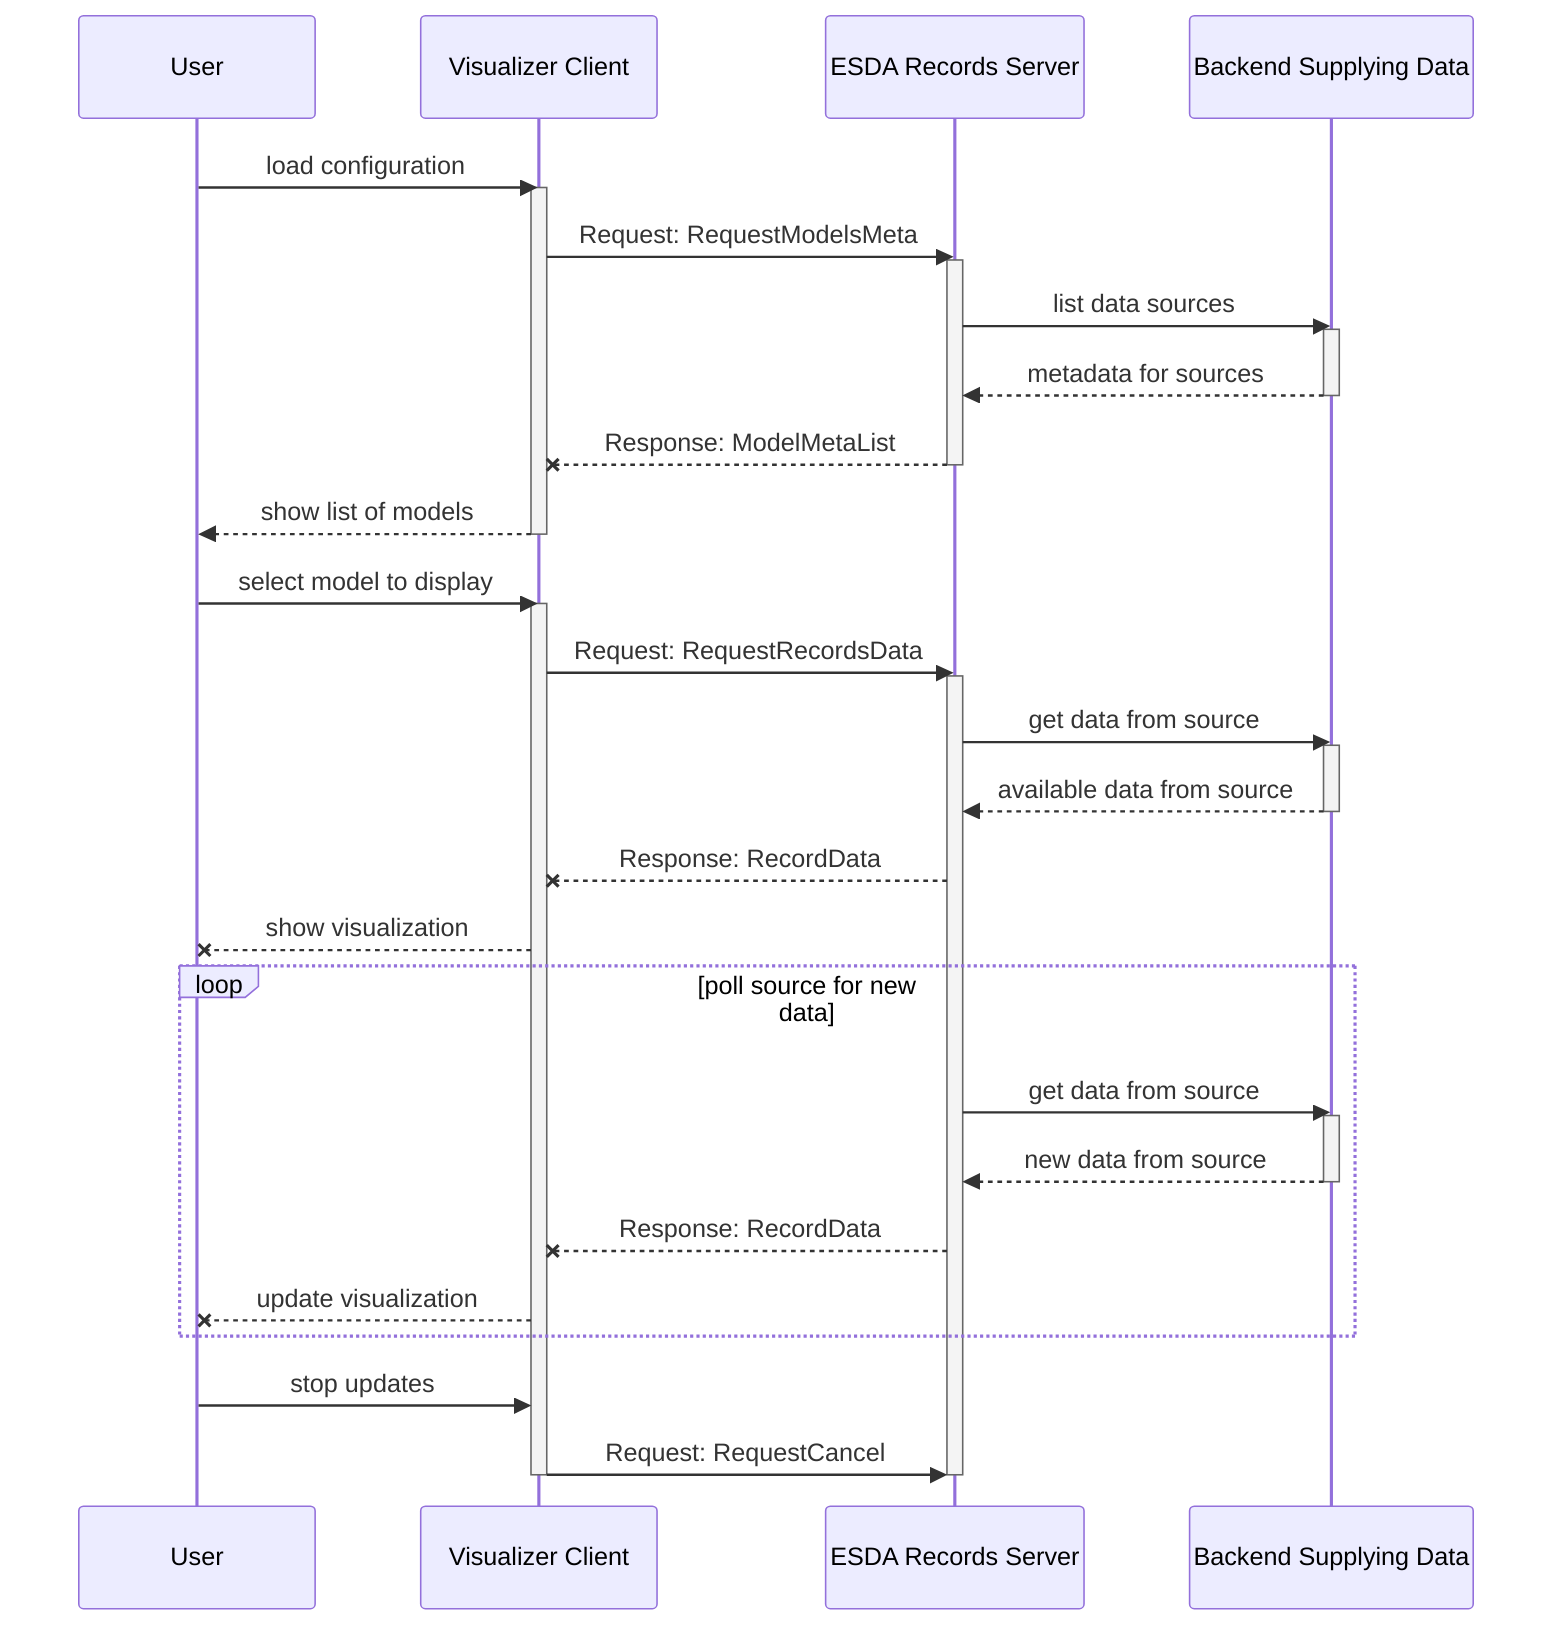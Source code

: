 sequenceDiagram

participant User
participant Visualizer Client
participant ESDA Records Server
participant Backend Supplying Data

User ->> Visualizer Client: load configuration
activate Visualizer Client
Visualizer Client ->> ESDA Records Server: Request: RequestModelsMeta
activate ESDA Records Server
ESDA Records Server ->> Backend Supplying Data: list data sources
activate Backend Supplying Data
Backend Supplying Data -->> ESDA Records Server: metadata for sources
deactivate Backend Supplying Data
ESDA Records Server --x Visualizer Client: Response: ModelMetaList
deactivate ESDA Records Server
Visualizer Client -->> User: show list of models
deactivate Visualizer Client

User ->> Visualizer Client: select model to display
activate Visualizer Client
Visualizer Client ->> ESDA Records Server: Request: RequestRecordsData
activate ESDA Records Server
ESDA Records Server ->> Backend Supplying Data: get data from source
activate Backend Supplying Data
Backend Supplying Data -->> ESDA Records Server: available data from source
deactivate Backend Supplying Data
ESDA Records Server --x Visualizer Client: Response: RecordData
Visualizer Client --x User: show visualization

loop poll source for new data
  ESDA Records Server ->> Backend Supplying Data: get data from source
  activate Backend Supplying Data
  Backend Supplying Data -->> ESDA Records Server: new data from source
  deactivate Backend Supplying Data
  ESDA Records Server --x Visualizer Client: Response: RecordData
  Visualizer Client --x User: update visualization
end

User ->> Visualizer Client: stop updates
Visualizer Client ->> ESDA Records Server: Request: RequestCancel
deactivate ESDA Records Server
deactivate Visualizer Client